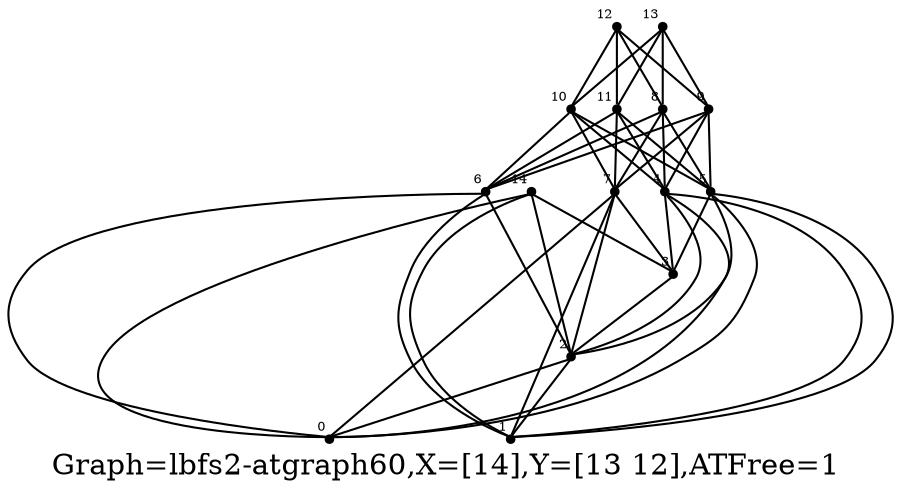 /* Created by igraph 0.8.0-pre+0200568 */
graph {
  graph [
    label="Graph=lbfs2-atgraph60,X=[14],Y=[13 12],ATFree=1 "
    labelloc=bottom
  ];
  0 [
    pos="2.900000,3.000000!"
    shape=point
    fontsize=6
    xlabel=0
  ];
  1 [
    pos="3.000000,2.000000!"
    shape=point
    fontsize=6
    xlabel=1
  ];
  2 [
    pos="2.900000,1.000000!"
    shape=point
    fontsize=6
    xlabel=2
  ];
  3 [
    pos="3.000000,0.000000!"
    shape=point
    fontsize=6
    xlabel=3
  ];
  4 [
    pos="1.900000,3.000000!"
    shape=point
    fontsize=6
    xlabel=4
  ];
  5 [
    pos="2.000000,2.000000!"
    shape=point
    fontsize=6
    xlabel=5
  ];
  6 [
    pos="1.900000,1.000000!"
    shape=point
    fontsize=6
    xlabel=6
  ];
  7 [
    pos="2.000000,0.000000!"
    shape=point
    fontsize=6
    xlabel=7
  ];
  8 [
    pos="0.900000,3.000000!"
    shape=point
    fontsize=6
    xlabel=8
  ];
  9 [
    pos="1.000000,2.000000!"
    shape=point
    fontsize=6
    xlabel=9
  ];
  10 [
    pos="0.900000,1.000000!"
    shape=point
    fontsize=6
    xlabel=10
  ];
  11 [
    pos="1.000000,0.000000!"
    shape=point
    fontsize=6
    xlabel=11
  ];
  12 [
    pos="-0.100000,2.000000!"
    shape=point
    fontsize=6
    xlabel=12
  ];
  13 [
    pos="0.000000,1.000000!"
    shape=point
    fontsize=6
    xlabel=13
  ];
  14 [
    pos="4.000000,1.000000!"
    shape=point
    fontsize=6
    xlabel=14
  ];

  2 -- 0;
  4 -- 0;
  5 -- 0;
  6 -- 0;
  7 -- 0;
  14 -- 0;
  14 -- 1;
  14 -- 2;
  14 -- 3;
  2 -- 1;
  4 -- 1;
  5 -- 1;
  6 -- 1;
  7 -- 1;
  3 -- 2;
  4 -- 2;
  5 -- 2;
  6 -- 2;
  7 -- 2;
  4 -- 3;
  5 -- 3;
  7 -- 3;
  8 -- 4;
  9 -- 4;
  10 -- 4;
  11 -- 4;
  8 -- 5;
  9 -- 5;
  10 -- 5;
  11 -- 5;
  8 -- 6;
  9 -- 6;
  10 -- 6;
  11 -- 6;
  8 -- 7;
  9 -- 7;
  10 -- 7;
  11 -- 7;
  12 -- 8;
  12 -- 9;
  12 -- 10;
  12 -- 11;
  13 -- 8;
  13 -- 9;
  13 -- 10;
  13 -- 11;
}
